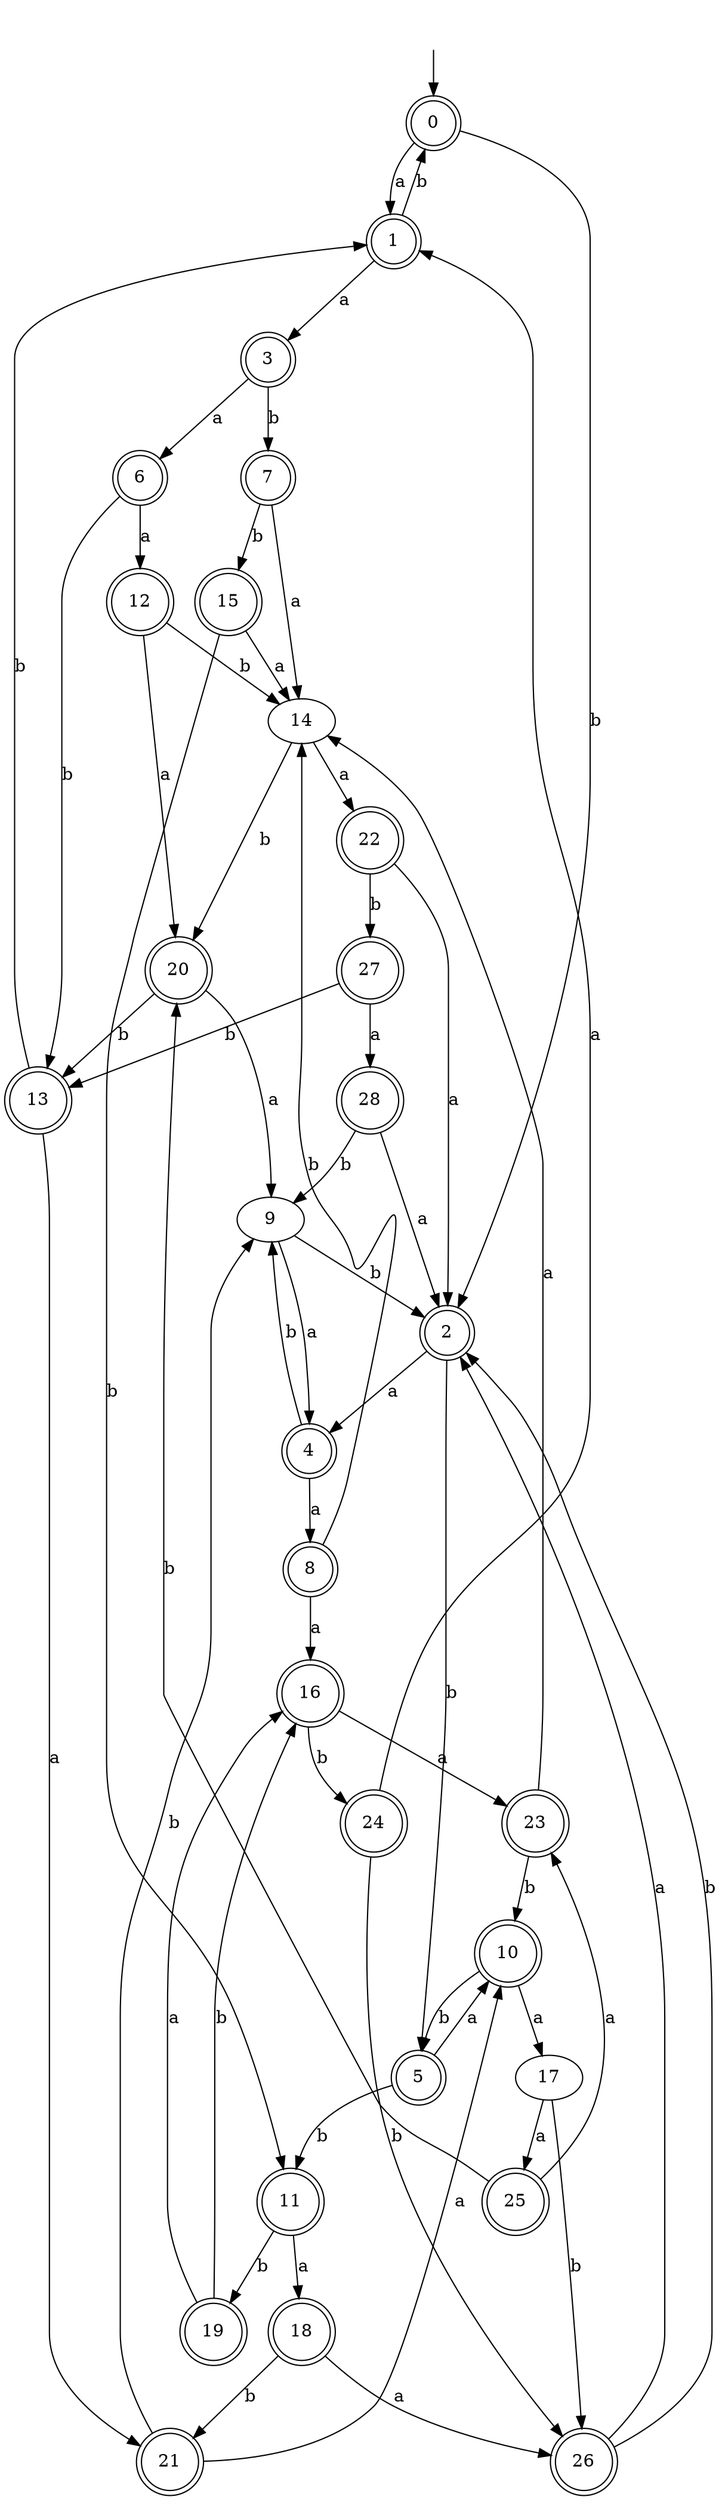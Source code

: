 digraph RandomDFA {
  __start0 [label="", shape=none];
  __start0 -> 0 [label=""];
  0 [shape=circle] [shape=doublecircle]
  0 -> 1 [label="a"]
  0 -> 2 [label="b"]
  1 [shape=doublecircle]
  1 -> 3 [label="a"]
  1 -> 0 [label="b"]
  2 [shape=doublecircle]
  2 -> 4 [label="a"]
  2 -> 5 [label="b"]
  3 [shape=doublecircle]
  3 -> 6 [label="a"]
  3 -> 7 [label="b"]
  4 [shape=doublecircle]
  4 -> 8 [label="a"]
  4 -> 9 [label="b"]
  5 [shape=doublecircle]
  5 -> 10 [label="a"]
  5 -> 11 [label="b"]
  6 [shape=doublecircle]
  6 -> 12 [label="a"]
  6 -> 13 [label="b"]
  7 [shape=doublecircle]
  7 -> 14 [label="a"]
  7 -> 15 [label="b"]
  8 [shape=doublecircle]
  8 -> 16 [label="a"]
  8 -> 14 [label="b"]
  9
  9 -> 4 [label="a"]
  9 -> 2 [label="b"]
  10 [shape=doublecircle]
  10 -> 17 [label="a"]
  10 -> 5 [label="b"]
  11 [shape=doublecircle]
  11 -> 18 [label="a"]
  11 -> 19 [label="b"]
  12 [shape=doublecircle]
  12 -> 20 [label="a"]
  12 -> 14 [label="b"]
  13 [shape=doublecircle]
  13 -> 21 [label="a"]
  13 -> 1 [label="b"]
  14
  14 -> 22 [label="a"]
  14 -> 20 [label="b"]
  15 [shape=doublecircle]
  15 -> 14 [label="a"]
  15 -> 11 [label="b"]
  16 [shape=doublecircle]
  16 -> 23 [label="a"]
  16 -> 24 [label="b"]
  17
  17 -> 25 [label="a"]
  17 -> 26 [label="b"]
  18 [shape=doublecircle]
  18 -> 26 [label="a"]
  18 -> 21 [label="b"]
  19 [shape=doublecircle]
  19 -> 16 [label="a"]
  19 -> 16 [label="b"]
  20 [shape=doublecircle]
  20 -> 9 [label="a"]
  20 -> 13 [label="b"]
  21 [shape=doublecircle]
  21 -> 10 [label="a"]
  21 -> 9 [label="b"]
  22 [shape=doublecircle]
  22 -> 2 [label="a"]
  22 -> 27 [label="b"]
  23 [shape=doublecircle]
  23 -> 14 [label="a"]
  23 -> 10 [label="b"]
  24 [shape=doublecircle]
  24 -> 1 [label="a"]
  24 -> 26 [label="b"]
  25 [shape=doublecircle]
  25 -> 23 [label="a"]
  25 -> 20 [label="b"]
  26 [shape=doublecircle]
  26 -> 2 [label="a"]
  26 -> 2 [label="b"]
  27 [shape=doublecircle]
  27 -> 28 [label="a"]
  27 -> 13 [label="b"]
  28 [shape=doublecircle]
  28 -> 2 [label="a"]
  28 -> 9 [label="b"]
}
